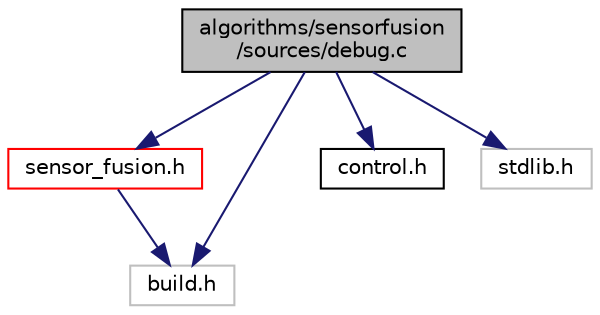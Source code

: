 digraph "algorithms/sensorfusion/sources/debug.c"
{
  edge [fontname="Helvetica",fontsize="10",labelfontname="Helvetica",labelfontsize="10"];
  node [fontname="Helvetica",fontsize="10",shape=record];
  Node0 [label="algorithms/sensorfusion\l/sources/debug.c",height=0.2,width=0.4,color="black", fillcolor="grey75", style="filled", fontcolor="black"];
  Node0 -> Node1 [color="midnightblue",fontsize="10",style="solid",fontname="Helvetica"];
  Node1 [label="sensor_fusion.h",height=0.2,width=0.4,color="red", fillcolor="white", style="filled",URL="$sensor__fusion_8h.html",tooltip="The sensor_fusion.h file implements the top level programming interface. "];
  Node1 -> Node7 [color="midnightblue",fontsize="10",style="solid",fontname="Helvetica"];
  Node7 [label="build.h",height=0.2,width=0.4,color="grey75", fillcolor="white", style="filled"];
  Node0 -> Node16 [color="midnightblue",fontsize="10",style="solid",fontname="Helvetica"];
  Node16 [label="control.h",height=0.2,width=0.4,color="black", fillcolor="white", style="filled",URL="$control_8h.html",tooltip="Defines control sub-system. "];
  Node0 -> Node17 [color="midnightblue",fontsize="10",style="solid",fontname="Helvetica"];
  Node17 [label="stdlib.h",height=0.2,width=0.4,color="grey75", fillcolor="white", style="filled"];
  Node0 -> Node7 [color="midnightblue",fontsize="10",style="solid",fontname="Helvetica"];
}
